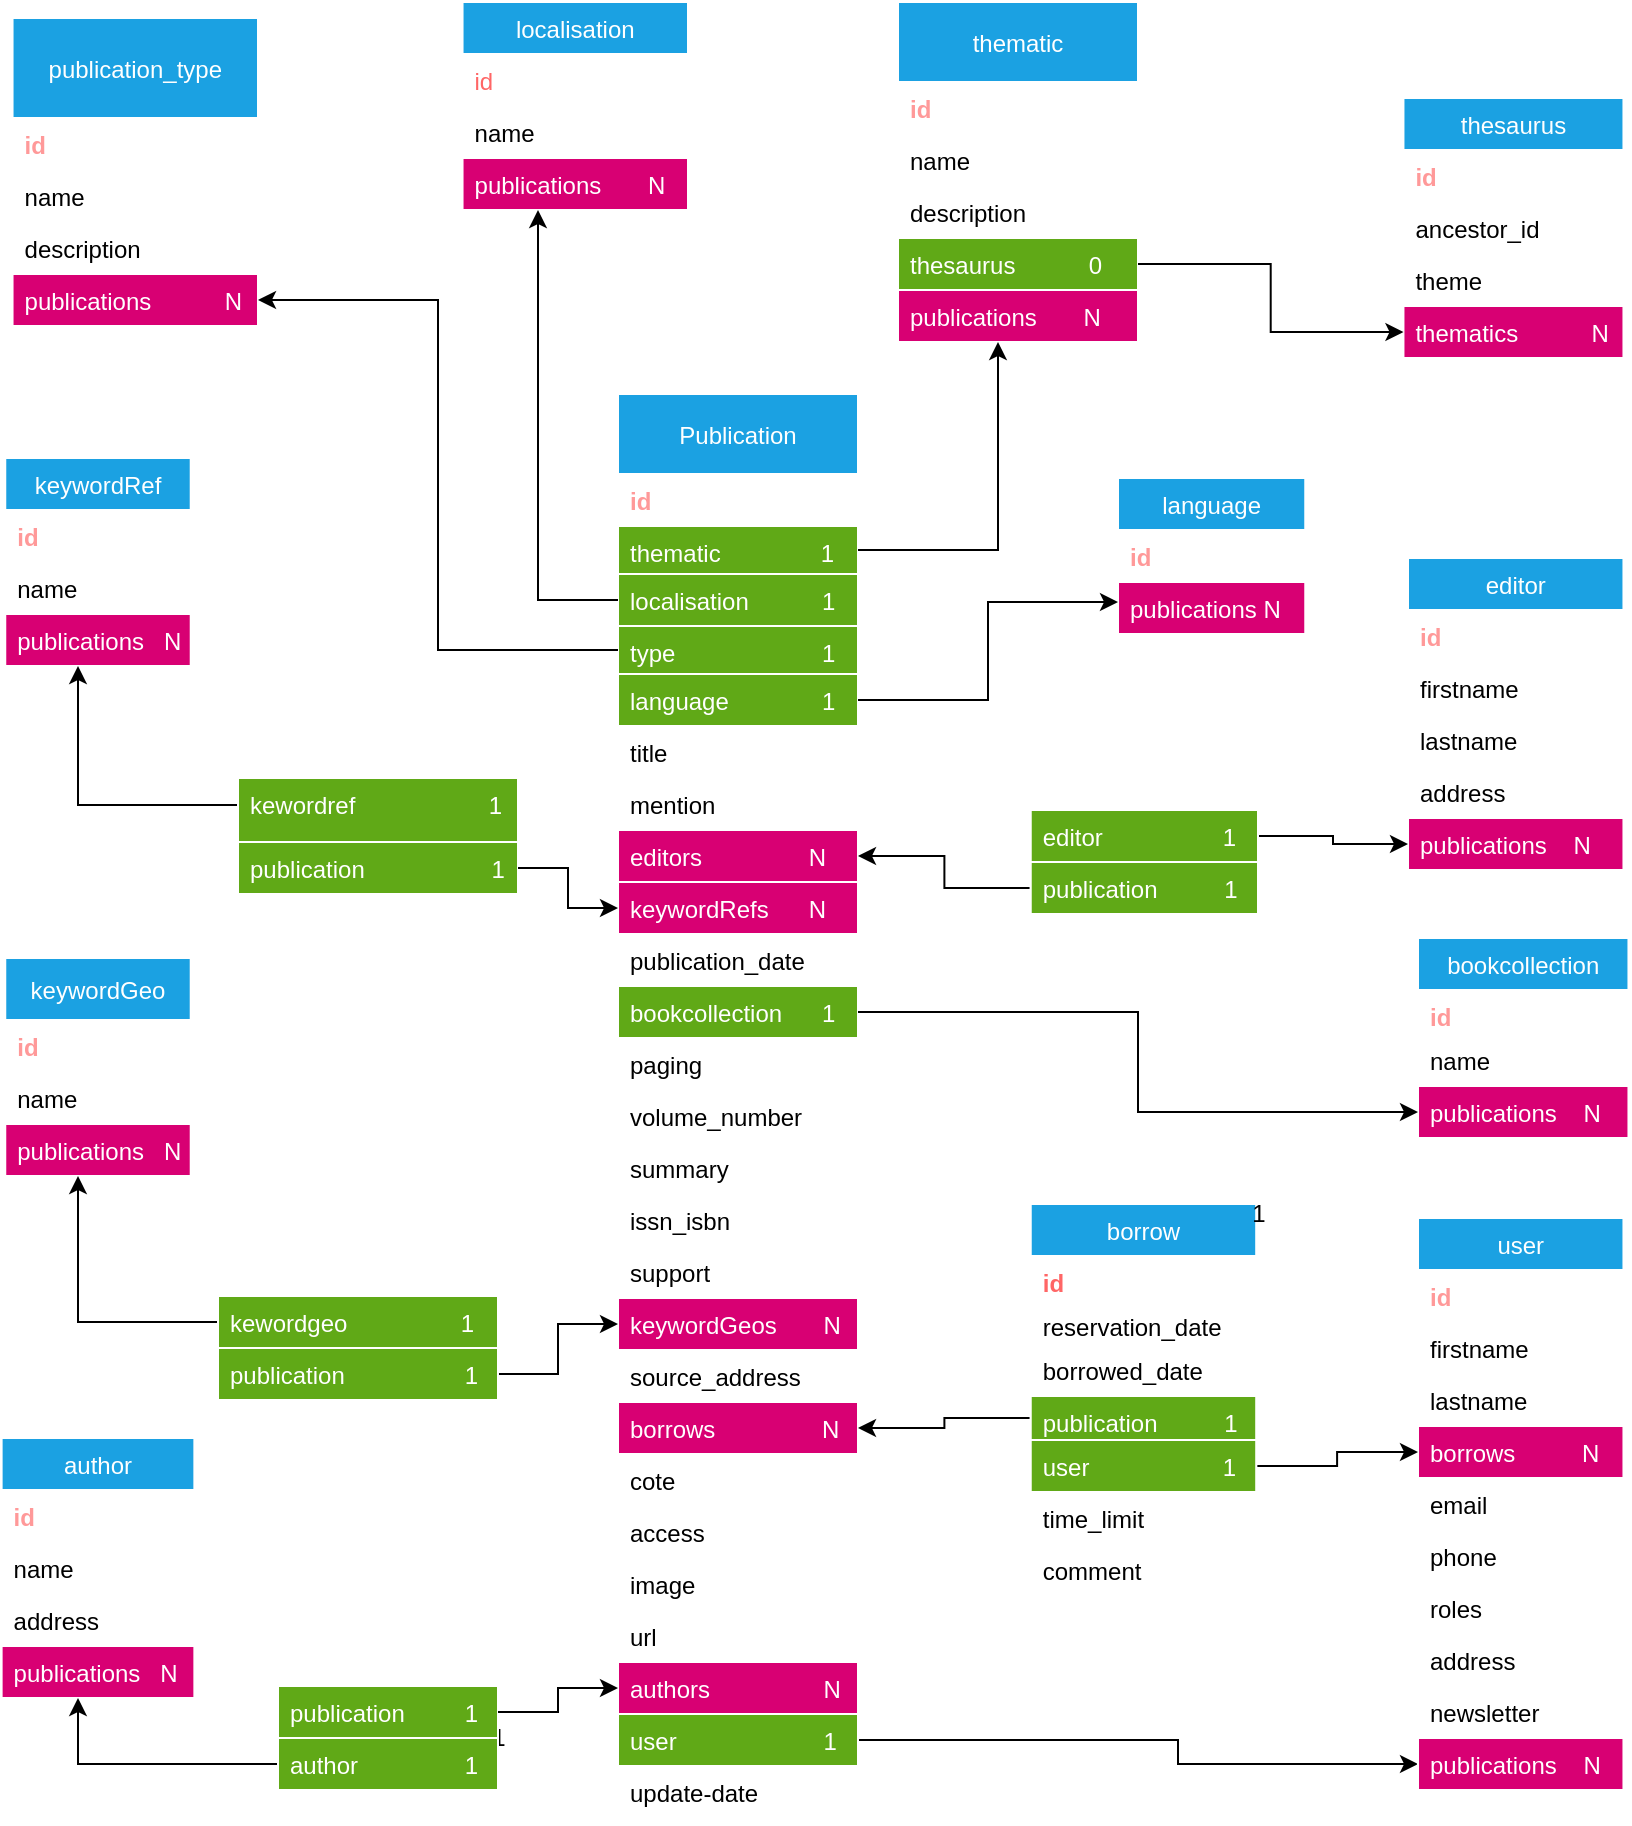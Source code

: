 <mxfile>
    <diagram id="iMxcmPr24rwtnFYZ4upU" name="Page-1">
        <mxGraphModel dx="1073" dy="1029" grid="1" gridSize="10" guides="1" tooltips="1" connect="1" arrows="1" fold="1" page="1" pageScale="1" pageWidth="827" pageHeight="1169" math="0" shadow="0">
            <root>
                <mxCell id="0"/>
                <mxCell id="1" parent="0"/>
                <mxCell id="239" style="edgeStyle=orthogonalEdgeStyle;rounded=0;orthogonalLoop=1;jettySize=auto;html=1;entryX=0;entryY=0.5;entryDx=0;entryDy=0;" parent="1" source="217" target="257" edge="1">
                    <mxGeometry relative="1" as="geometry">
                        <Array as="points">
                            <mxPoint x="590" y="921"/>
                            <mxPoint x="590" y="933"/>
                        </Array>
                    </mxGeometry>
                </mxCell>
                <mxCell id="2" value="Publication" style="swimlane;fontStyle=0;childLayout=stackLayout;horizontal=1;startSize=40;fillColor=#1ba1e2;horizontalStack=0;resizeParent=1;resizeParentMax=0;resizeLast=0;collapsible=1;marginBottom=0;fontColor=#ffffff;strokeColor=#FFFFFF;" parent="1" vertex="1">
                    <mxGeometry x="310" y="248" width="120" height="712" as="geometry"/>
                </mxCell>
                <mxCell id="3" value="id" style="text;strokeColor=none;fillColor=none;align=left;verticalAlign=top;spacingLeft=4;spacingRight=4;overflow=hidden;rotatable=0;points=[[0,0.5],[1,0.5]];portConstraint=eastwest;fontColor=#FF9999;fontStyle=1" parent="2" vertex="1">
                    <mxGeometry y="40" width="120" height="26" as="geometry"/>
                </mxCell>
                <mxCell id="5" value="thematic               1" style="text;fillColor=#60a917;align=left;verticalAlign=top;spacingLeft=4;spacingRight=4;overflow=hidden;rotatable=0;points=[[0,0.5],[1,0.5]];portConstraint=eastwest;fontColor=#ffffff;strokeColor=#FFFFFF;" parent="2" vertex="1">
                    <mxGeometry y="66" width="120" height="24" as="geometry"/>
                </mxCell>
                <mxCell id="19" value="localisation           1" style="text;fillColor=#60a917;align=left;verticalAlign=top;spacingLeft=4;spacingRight=4;overflow=hidden;rotatable=0;points=[[0,0.5],[1,0.5]];portConstraint=eastwest;fontColor=#ffffff;strokeColor=#FFFFFF;" parent="2" vertex="1">
                    <mxGeometry y="90" width="120" height="26" as="geometry"/>
                </mxCell>
                <mxCell id="4" value="type                      1" style="text;fillColor=#60a917;align=left;verticalAlign=top;spacingLeft=4;spacingRight=4;overflow=hidden;rotatable=0;points=[[0,0.5],[1,0.5]];portConstraint=eastwest;fontColor=#ffffff;strokeColor=#FFFFFF;" parent="2" vertex="1">
                    <mxGeometry y="116" width="120" height="24" as="geometry"/>
                </mxCell>
                <mxCell id="13" value="language              1" style="text;fillColor=#60a917;align=left;verticalAlign=top;spacingLeft=4;spacingRight=4;overflow=hidden;rotatable=0;points=[[0,0.5],[1,0.5]];portConstraint=eastwest;fontColor=#ffffff;strokeColor=#FFFFFF;" parent="2" vertex="1">
                    <mxGeometry y="140" width="120" height="26" as="geometry"/>
                </mxCell>
                <mxCell id="6" value="title" style="text;strokeColor=none;fillColor=none;align=left;verticalAlign=top;spacingLeft=4;spacingRight=4;overflow=hidden;rotatable=0;points=[[0,0.5],[1,0.5]];portConstraint=eastwest;" parent="2" vertex="1">
                    <mxGeometry y="166" width="120" height="26" as="geometry"/>
                </mxCell>
                <mxCell id="8" value="mention" style="text;strokeColor=none;fillColor=none;align=left;verticalAlign=top;spacingLeft=4;spacingRight=4;overflow=hidden;rotatable=0;points=[[0,0.5],[1,0.5]];portConstraint=eastwest;" parent="2" vertex="1">
                    <mxGeometry y="192" width="120" height="26" as="geometry"/>
                </mxCell>
                <mxCell id="242" value="editors                N" style="text;fillColor=#d80073;align=left;verticalAlign=top;spacingLeft=4;spacingRight=4;overflow=hidden;rotatable=0;points=[[0,0.5],[1,0.5]];portConstraint=eastwest;fontColor=#ffffff;strokeColor=#FFFFFF;" vertex="1" parent="2">
                    <mxGeometry y="218" width="120" height="26" as="geometry"/>
                </mxCell>
                <mxCell id="245" value="keywordRefs      N" style="text;fillColor=#d80073;align=left;verticalAlign=top;spacingLeft=4;spacingRight=4;overflow=hidden;rotatable=0;points=[[0,0.5],[1,0.5]];portConstraint=eastwest;fontColor=#ffffff;strokeColor=#FFFFFF;" vertex="1" parent="2">
                    <mxGeometry y="244" width="120" height="26" as="geometry"/>
                </mxCell>
                <mxCell id="9" value="publication_date" style="text;strokeColor=none;fillColor=none;align=left;verticalAlign=top;spacingLeft=4;spacingRight=4;overflow=hidden;rotatable=0;points=[[0,0.5],[1,0.5]];portConstraint=eastwest;" parent="2" vertex="1">
                    <mxGeometry y="270" width="120" height="26" as="geometry"/>
                </mxCell>
                <mxCell id="163" value="bookcollection      1" style="text;fillColor=#60a917;align=left;verticalAlign=top;spacingLeft=4;spacingRight=4;overflow=hidden;rotatable=0;points=[[0,0.5],[1,0.5]];portConstraint=eastwest;fontColor=#ffffff;strokeColor=#FFFFFF;" parent="2" vertex="1">
                    <mxGeometry y="296" width="120" height="26" as="geometry"/>
                </mxCell>
                <mxCell id="10" value="paging" style="text;strokeColor=none;fillColor=none;align=left;verticalAlign=top;spacingLeft=4;spacingRight=4;overflow=hidden;rotatable=0;points=[[0,0.5],[1,0.5]];portConstraint=eastwest;" parent="2" vertex="1">
                    <mxGeometry y="322" width="120" height="26" as="geometry"/>
                </mxCell>
                <mxCell id="11" value="volume_number" style="text;strokeColor=none;fillColor=none;align=left;verticalAlign=top;spacingLeft=4;spacingRight=4;overflow=hidden;rotatable=0;points=[[0,0.5],[1,0.5]];portConstraint=eastwest;" parent="2" vertex="1">
                    <mxGeometry y="348" width="120" height="26" as="geometry"/>
                </mxCell>
                <mxCell id="14" value="summary" style="text;strokeColor=none;fillColor=none;align=left;verticalAlign=top;spacingLeft=4;spacingRight=4;overflow=hidden;rotatable=0;points=[[0,0.5],[1,0.5]];portConstraint=eastwest;" parent="2" vertex="1">
                    <mxGeometry y="374" width="120" height="26" as="geometry"/>
                </mxCell>
                <mxCell id="15" value="issn_isbn" style="text;strokeColor=none;fillColor=none;align=left;verticalAlign=top;spacingLeft=4;spacingRight=4;overflow=hidden;rotatable=0;points=[[0,0.5],[1,0.5]];portConstraint=eastwest;" parent="2" vertex="1">
                    <mxGeometry y="400" width="120" height="26" as="geometry"/>
                </mxCell>
                <mxCell id="16" value="support" style="text;strokeColor=none;fillColor=none;align=left;verticalAlign=top;spacingLeft=4;spacingRight=4;overflow=hidden;rotatable=0;points=[[0,0.5],[1,0.5]];portConstraint=eastwest;" parent="2" vertex="1">
                    <mxGeometry y="426" width="120" height="26" as="geometry"/>
                </mxCell>
                <mxCell id="238" value="keywordGeos       N" style="text;fillColor=#d80073;align=left;verticalAlign=top;spacingLeft=4;spacingRight=4;overflow=hidden;rotatable=0;points=[[0,0.5],[1,0.5]];portConstraint=eastwest;fontColor=#ffffff;strokeColor=#FFFFFF;" parent="2" vertex="1">
                    <mxGeometry y="452" width="120" height="26" as="geometry"/>
                </mxCell>
                <mxCell id="17" value="source_address" style="text;strokeColor=none;fillColor=none;align=left;verticalAlign=top;spacingLeft=4;spacingRight=4;overflow=hidden;rotatable=0;points=[[0,0.5],[1,0.5]];portConstraint=eastwest;" parent="2" vertex="1">
                    <mxGeometry y="478" width="120" height="26" as="geometry"/>
                </mxCell>
                <mxCell id="244" value="borrows                N" style="text;fillColor=#d80073;align=left;verticalAlign=top;spacingLeft=4;spacingRight=4;overflow=hidden;rotatable=0;points=[[0,0.5],[1,0.5]];portConstraint=eastwest;fontColor=#ffffff;strokeColor=#FFFFFF;" vertex="1" parent="2">
                    <mxGeometry y="504" width="120" height="26" as="geometry"/>
                </mxCell>
                <mxCell id="20" value="cote" style="text;strokeColor=none;fillColor=none;align=left;verticalAlign=top;spacingLeft=4;spacingRight=4;overflow=hidden;rotatable=0;points=[[0,0.5],[1,0.5]];portConstraint=eastwest;" parent="2" vertex="1">
                    <mxGeometry y="530" width="120" height="26" as="geometry"/>
                </mxCell>
                <mxCell id="22" value="access" style="text;strokeColor=none;fillColor=none;align=left;verticalAlign=top;spacingLeft=4;spacingRight=4;overflow=hidden;rotatable=0;points=[[0,0.5],[1,0.5]];portConstraint=eastwest;" parent="2" vertex="1">
                    <mxGeometry y="556" width="120" height="26" as="geometry"/>
                </mxCell>
                <mxCell id="237" value="image" style="text;strokeColor=none;fillColor=none;align=left;verticalAlign=top;spacingLeft=4;spacingRight=4;overflow=hidden;rotatable=0;points=[[0,0.5],[1,0.5]];portConstraint=eastwest;" parent="2" vertex="1">
                    <mxGeometry y="582" width="120" height="26" as="geometry"/>
                </mxCell>
                <mxCell id="18" value="url" style="text;strokeColor=none;fillColor=none;align=left;verticalAlign=top;spacingLeft=4;spacingRight=4;overflow=hidden;rotatable=0;points=[[0,0.5],[1,0.5]];portConstraint=eastwest;" parent="2" vertex="1">
                    <mxGeometry y="608" width="120" height="26" as="geometry"/>
                </mxCell>
                <mxCell id="243" value="authors                 N" style="text;fillColor=#d80073;align=left;verticalAlign=top;spacingLeft=4;spacingRight=4;overflow=hidden;rotatable=0;points=[[0,0.5],[1,0.5]];portConstraint=eastwest;fontColor=#ffffff;strokeColor=#FFFFFF;" vertex="1" parent="2">
                    <mxGeometry y="634" width="120" height="26" as="geometry"/>
                </mxCell>
                <mxCell id="217" value="user                      1" style="text;fillColor=#60a917;align=left;verticalAlign=top;spacingLeft=4;spacingRight=4;overflow=hidden;rotatable=0;points=[[0,0.5],[1,0.5]];portConstraint=eastwest;fontColor=#ffffff;strokeColor=#FFFFFF;" parent="2" vertex="1">
                    <mxGeometry y="660" width="120" height="26" as="geometry"/>
                </mxCell>
                <mxCell id="241" value="update-date" style="text;strokeColor=none;fillColor=none;align=left;verticalAlign=top;spacingLeft=4;spacingRight=4;overflow=hidden;rotatable=0;points=[[0,0.5],[1,0.5]];portConstraint=eastwest;" vertex="1" parent="2">
                    <mxGeometry y="686" width="120" height="26" as="geometry"/>
                </mxCell>
                <mxCell id="23" value="publication_type" style="swimlane;fontStyle=0;childLayout=stackLayout;horizontal=1;startSize=50;fillColor=#1ba1e2;horizontalStack=0;resizeParent=1;resizeParentMax=0;resizeLast=0;collapsible=1;marginBottom=0;fontColor=#ffffff;strokeColor=#FFFFFF;" parent="1" vertex="1">
                    <mxGeometry x="7.27" y="60" width="122.73" height="154" as="geometry"/>
                </mxCell>
                <mxCell id="24" value="id" style="text;strokeColor=none;fillColor=none;align=left;verticalAlign=top;spacingLeft=4;spacingRight=4;overflow=hidden;rotatable=0;points=[[0,0.5],[1,0.5]];portConstraint=eastwest;fontColor=#FF9999;fontStyle=1" parent="23" vertex="1">
                    <mxGeometry y="50" width="122.73" height="26" as="geometry"/>
                </mxCell>
                <mxCell id="25" value="name" style="text;strokeColor=none;fillColor=none;align=left;verticalAlign=top;spacingLeft=4;spacingRight=4;overflow=hidden;rotatable=0;points=[[0,0.5],[1,0.5]];portConstraint=eastwest;" parent="23" vertex="1">
                    <mxGeometry y="76" width="122.73" height="26" as="geometry"/>
                </mxCell>
                <mxCell id="26" value="description" style="text;strokeColor=none;fillColor=none;align=left;verticalAlign=top;spacingLeft=4;spacingRight=4;overflow=hidden;rotatable=0;points=[[0,0.5],[1,0.5]];portConstraint=eastwest;" parent="23" vertex="1">
                    <mxGeometry y="102" width="122.73" height="26" as="geometry"/>
                </mxCell>
                <mxCell id="250" value="publications           N" style="text;fillColor=#d80073;align=left;verticalAlign=top;spacingLeft=4;spacingRight=4;overflow=hidden;rotatable=0;points=[[0,0.5],[1,0.5]];portConstraint=eastwest;fontColor=#ffffff;strokeColor=#FFFFFF;" vertex="1" parent="23">
                    <mxGeometry y="128" width="122.73" height="26" as="geometry"/>
                </mxCell>
                <mxCell id="27" value="thematic" style="swimlane;fontStyle=0;childLayout=stackLayout;horizontal=1;startSize=40;fillColor=#1ba1e2;horizontalStack=0;resizeParent=1;resizeParentMax=0;resizeLast=0;collapsible=1;marginBottom=0;fontColor=#ffffff;strokeColor=#FFFFFF;" parent="1" vertex="1">
                    <mxGeometry x="450" y="52" width="120" height="170" as="geometry"/>
                </mxCell>
                <mxCell id="28" value="id" style="text;strokeColor=none;fillColor=none;align=left;verticalAlign=top;spacingLeft=4;spacingRight=4;overflow=hidden;rotatable=0;points=[[0,0.5],[1,0.5]];portConstraint=eastwest;fontColor=#FF9999;fontStyle=1" parent="27" vertex="1">
                    <mxGeometry y="40" width="120" height="26" as="geometry"/>
                </mxCell>
                <mxCell id="29" value="name" style="text;strokeColor=none;fillColor=none;align=left;verticalAlign=top;spacingLeft=4;spacingRight=4;overflow=hidden;rotatable=0;points=[[0,0.5],[1,0.5]];portConstraint=eastwest;" parent="27" vertex="1">
                    <mxGeometry y="66" width="120" height="26" as="geometry"/>
                </mxCell>
                <mxCell id="30" value="description" style="text;strokeColor=none;fillColor=none;align=left;verticalAlign=top;spacingLeft=4;spacingRight=4;overflow=hidden;rotatable=0;points=[[0,0.5],[1,0.5]];portConstraint=eastwest;" parent="27" vertex="1">
                    <mxGeometry y="92" width="120" height="26" as="geometry"/>
                </mxCell>
                <mxCell id="31" value="thesaurus           0" style="text;fillColor=#60a917;align=left;verticalAlign=top;spacingLeft=4;spacingRight=4;overflow=hidden;rotatable=0;points=[[0,0.5],[1,0.5]];portConstraint=eastwest;fontColor=#ffffff;strokeColor=#FFFFFF;" parent="27" vertex="1">
                    <mxGeometry y="118" width="120" height="26" as="geometry"/>
                </mxCell>
                <mxCell id="254" value="publications       N" style="text;fillColor=#d80073;align=left;verticalAlign=top;spacingLeft=4;spacingRight=4;overflow=hidden;rotatable=0;points=[[0,0.5],[1,0.5]];portConstraint=eastwest;fontColor=#ffffff;strokeColor=#FFFFFF;" vertex="1" parent="27">
                    <mxGeometry y="144" width="120" height="26" as="geometry"/>
                </mxCell>
                <mxCell id="32" value="author" style="swimlane;fontStyle=0;childLayout=stackLayout;horizontal=1;startSize=26;fillColor=#1ba1e2;horizontalStack=0;resizeParent=1;resizeParentMax=0;resizeLast=0;collapsible=1;marginBottom=0;fontColor=#ffffff;strokeColor=#FFFFFF;" parent="1" vertex="1">
                    <mxGeometry x="1.81" y="770" width="96.37" height="130" as="geometry"/>
                </mxCell>
                <mxCell id="33" value="id" style="text;strokeColor=none;fillColor=none;align=left;verticalAlign=top;spacingLeft=4;spacingRight=4;overflow=hidden;rotatable=0;points=[[0,0.5],[1,0.5]];portConstraint=eastwest;fontColor=#FF9999;fontStyle=1" parent="32" vertex="1">
                    <mxGeometry y="26" width="96.37" height="26" as="geometry"/>
                </mxCell>
                <mxCell id="34" value="name" style="text;strokeColor=none;fillColor=none;align=left;verticalAlign=top;spacingLeft=4;spacingRight=4;overflow=hidden;rotatable=0;points=[[0,0.5],[1,0.5]];portConstraint=eastwest;" parent="32" vertex="1">
                    <mxGeometry y="52" width="96.37" height="26" as="geometry"/>
                </mxCell>
                <mxCell id="35" value="address" style="text;strokeColor=none;fillColor=none;align=left;verticalAlign=top;spacingLeft=4;spacingRight=4;overflow=hidden;rotatable=0;points=[[0,0.5],[1,0.5]];portConstraint=eastwest;" parent="32" vertex="1">
                    <mxGeometry y="78" width="96.37" height="26" as="geometry"/>
                </mxCell>
                <mxCell id="249" value="publications   N" style="text;fillColor=#d80073;align=left;verticalAlign=top;spacingLeft=4;spacingRight=4;overflow=hidden;rotatable=0;points=[[0,0.5],[1,0.5]];portConstraint=eastwest;fontColor=#ffffff;strokeColor=#FFFFFF;" vertex="1" parent="32">
                    <mxGeometry y="104" width="96.37" height="26" as="geometry"/>
                </mxCell>
                <mxCell id="36" value="editor" style="swimlane;fontStyle=0;childLayout=stackLayout;horizontal=1;startSize=26;fillColor=#1ba1e2;horizontalStack=0;resizeParent=1;resizeParentMax=0;resizeLast=0;collapsible=1;marginBottom=0;fontColor=#ffffff;strokeColor=#FFFFFF;" parent="1" vertex="1">
                    <mxGeometry x="705" y="330" width="107.73" height="156" as="geometry"/>
                </mxCell>
                <mxCell id="38" value="id" style="text;strokeColor=none;fillColor=none;align=left;verticalAlign=top;spacingLeft=4;spacingRight=4;overflow=hidden;rotatable=0;points=[[0,0.5],[1,0.5]];portConstraint=eastwest;fontColor=#FF9999;fontStyle=1" parent="36" vertex="1">
                    <mxGeometry y="26" width="107.73" height="26" as="geometry"/>
                </mxCell>
                <mxCell id="39" value="firstname" style="text;strokeColor=none;fillColor=none;align=left;verticalAlign=top;spacingLeft=4;spacingRight=4;overflow=hidden;rotatable=0;points=[[0,0.5],[1,0.5]];portConstraint=eastwest;" parent="36" vertex="1">
                    <mxGeometry y="52" width="107.73" height="26" as="geometry"/>
                </mxCell>
                <mxCell id="40" value="lastname" style="text;strokeColor=none;fillColor=none;align=left;verticalAlign=top;spacingLeft=4;spacingRight=4;overflow=hidden;rotatable=0;points=[[0,0.5],[1,0.5]];portConstraint=eastwest;" parent="36" vertex="1">
                    <mxGeometry y="78" width="107.73" height="26" as="geometry"/>
                </mxCell>
                <mxCell id="37" value="address" style="text;strokeColor=none;fillColor=none;align=left;verticalAlign=top;spacingLeft=4;spacingRight=4;overflow=hidden;rotatable=0;points=[[0,0.5],[1,0.5]];portConstraint=eastwest;" parent="36" vertex="1">
                    <mxGeometry y="104" width="107.73" height="26" as="geometry"/>
                </mxCell>
                <mxCell id="261" value="publications    N         N" style="text;fillColor=#d80073;align=left;verticalAlign=top;spacingLeft=4;spacingRight=4;overflow=hidden;rotatable=0;points=[[0,0.5],[1,0.5]];portConstraint=eastwest;fontColor=#ffffff;strokeColor=#FFFFFF;" vertex="1" parent="36">
                    <mxGeometry y="130" width="107.73" height="26" as="geometry"/>
                </mxCell>
                <mxCell id="41" value="thesaurus" style="swimlane;fontStyle=0;childLayout=stackLayout;horizontal=1;startSize=26;fillColor=#1ba1e2;horizontalStack=0;resizeParent=1;resizeParentMax=0;resizeLast=0;collapsible=1;marginBottom=0;fontColor=#ffffff;strokeColor=#FFFFFF;" parent="1" vertex="1">
                    <mxGeometry x="702.73" y="100" width="110" height="130" as="geometry"/>
                </mxCell>
                <mxCell id="42" value="id" style="text;strokeColor=none;fillColor=none;align=left;verticalAlign=top;spacingLeft=4;spacingRight=4;overflow=hidden;rotatable=0;points=[[0,0.5],[1,0.5]];portConstraint=eastwest;fontColor=#FF9999;fontStyle=1" parent="41" vertex="1">
                    <mxGeometry y="26" width="110" height="26" as="geometry"/>
                </mxCell>
                <mxCell id="215" value="ancestor_id" style="text;strokeColor=none;fillColor=none;align=left;verticalAlign=top;spacingLeft=4;spacingRight=4;overflow=hidden;rotatable=0;points=[[0,0.5],[1,0.5]];portConstraint=eastwest;" parent="41" vertex="1">
                    <mxGeometry y="52" width="110" height="26" as="geometry"/>
                </mxCell>
                <mxCell id="44" value="theme" style="text;strokeColor=none;fillColor=none;align=left;verticalAlign=top;spacingLeft=4;spacingRight=4;overflow=hidden;rotatable=0;points=[[0,0.5],[1,0.5]];portConstraint=eastwest;" parent="41" vertex="1">
                    <mxGeometry y="78" width="110" height="26" as="geometry"/>
                </mxCell>
                <mxCell id="255" value="thematics           N" style="text;fillColor=#d80073;align=left;verticalAlign=top;spacingLeft=4;spacingRight=4;overflow=hidden;rotatable=0;points=[[0,0.5],[1,0.5]];portConstraint=eastwest;fontColor=#ffffff;strokeColor=#FFFFFF;" vertex="1" parent="41">
                    <mxGeometry y="104" width="110" height="26" as="geometry"/>
                </mxCell>
                <mxCell id="45" value="user" style="swimlane;fontStyle=0;childLayout=stackLayout;horizontal=1;startSize=26;fillColor=#1ba1e2;horizontalStack=0;resizeParent=1;resizeParentMax=0;resizeLast=0;collapsible=1;marginBottom=0;fontColor=#ffffff;strokeColor=#FFFFFF;" parent="1" vertex="1">
                    <mxGeometry x="710" y="660" width="102.73" height="286" as="geometry"/>
                </mxCell>
                <mxCell id="46" value="id" style="text;strokeColor=none;fillColor=none;align=left;verticalAlign=top;spacingLeft=4;spacingRight=4;overflow=hidden;rotatable=0;points=[[0,0.5],[1,0.5]];portConstraint=eastwest;fontColor=#FF9999;fontStyle=1" parent="45" vertex="1">
                    <mxGeometry y="26" width="102.73" height="26" as="geometry"/>
                </mxCell>
                <mxCell id="47" value="firstname" style="text;strokeColor=none;fillColor=none;align=left;verticalAlign=top;spacingLeft=4;spacingRight=4;overflow=hidden;rotatable=0;points=[[0,0.5],[1,0.5]];portConstraint=eastwest;" parent="45" vertex="1">
                    <mxGeometry y="52" width="102.73" height="26" as="geometry"/>
                </mxCell>
                <mxCell id="48" value="lastname" style="text;strokeColor=none;fillColor=none;align=left;verticalAlign=top;spacingLeft=4;spacingRight=4;overflow=hidden;rotatable=0;points=[[0,0.5],[1,0.5]];portConstraint=eastwest;" parent="45" vertex="1">
                    <mxGeometry y="78" width="102.73" height="26" as="geometry"/>
                </mxCell>
                <mxCell id="256" value="borrows          N" style="text;fillColor=#d80073;align=left;verticalAlign=top;spacingLeft=4;spacingRight=4;overflow=hidden;rotatable=0;points=[[0,0.5],[1,0.5]];portConstraint=eastwest;fontColor=#ffffff;strokeColor=#FFFFFF;" vertex="1" parent="45">
                    <mxGeometry y="104" width="102.73" height="26" as="geometry"/>
                </mxCell>
                <mxCell id="49" value="email" style="text;strokeColor=none;fillColor=none;align=left;verticalAlign=top;spacingLeft=4;spacingRight=4;overflow=hidden;rotatable=0;points=[[0,0.5],[1,0.5]];portConstraint=eastwest;" parent="45" vertex="1">
                    <mxGeometry y="130" width="102.73" height="26" as="geometry"/>
                </mxCell>
                <mxCell id="50" value="phone" style="text;strokeColor=none;fillColor=none;align=left;verticalAlign=top;spacingLeft=4;spacingRight=4;overflow=hidden;rotatable=0;points=[[0,0.5],[1,0.5]];portConstraint=eastwest;" parent="45" vertex="1">
                    <mxGeometry y="156" width="102.73" height="26" as="geometry"/>
                </mxCell>
                <mxCell id="258" value="roles" style="text;strokeColor=none;fillColor=none;align=left;verticalAlign=top;spacingLeft=4;spacingRight=4;overflow=hidden;rotatable=0;points=[[0,0.5],[1,0.5]];portConstraint=eastwest;" vertex="1" parent="45">
                    <mxGeometry y="182" width="102.73" height="26" as="geometry"/>
                </mxCell>
                <mxCell id="51" value="address" style="text;strokeColor=none;fillColor=none;align=left;verticalAlign=top;spacingLeft=4;spacingRight=4;overflow=hidden;rotatable=0;points=[[0,0.5],[1,0.5]];portConstraint=eastwest;" parent="45" vertex="1">
                    <mxGeometry y="208" width="102.73" height="26" as="geometry"/>
                </mxCell>
                <mxCell id="53" value="newsletter" style="text;strokeColor=none;fillColor=none;align=left;verticalAlign=top;spacingLeft=4;spacingRight=4;overflow=hidden;rotatable=0;points=[[0,0.5],[1,0.5]];portConstraint=eastwest;" parent="45" vertex="1">
                    <mxGeometry y="234" width="102.73" height="26" as="geometry"/>
                </mxCell>
                <mxCell id="257" value="publications    N         N" style="text;fillColor=#d80073;align=left;verticalAlign=top;spacingLeft=4;spacingRight=4;overflow=hidden;rotatable=0;points=[[0,0.5],[1,0.5]];portConstraint=eastwest;fontColor=#ffffff;strokeColor=#FFFFFF;" vertex="1" parent="45">
                    <mxGeometry y="260" width="102.73" height="26" as="geometry"/>
                </mxCell>
                <mxCell id="55" value="keywordRef" style="swimlane;fontStyle=0;childLayout=stackLayout;horizontal=1;startSize=26;fillColor=#1ba1e2;horizontalStack=0;resizeParent=1;resizeParentMax=0;resizeLast=0;collapsible=1;marginBottom=0;fontColor=#ffffff;strokeColor=#FFFFFF;" parent="1" vertex="1">
                    <mxGeometry x="3.63" y="280" width="92.73" height="104" as="geometry"/>
                </mxCell>
                <mxCell id="220" value="id" style="text;strokeColor=none;fillColor=none;align=left;verticalAlign=top;spacingLeft=4;spacingRight=4;overflow=hidden;rotatable=0;points=[[0,0.5],[1,0.5]];portConstraint=eastwest;fontColor=#FF9999;fontStyle=1" parent="55" vertex="1">
                    <mxGeometry y="26" width="92.73" height="26" as="geometry"/>
                </mxCell>
                <mxCell id="57" value="name" style="text;strokeColor=none;fillColor=none;align=left;verticalAlign=top;spacingLeft=4;spacingRight=4;overflow=hidden;rotatable=0;points=[[0,0.5],[1,0.5]];portConstraint=eastwest;" parent="55" vertex="1">
                    <mxGeometry y="52" width="92.73" height="26" as="geometry"/>
                </mxCell>
                <mxCell id="248" value="publications   N" style="text;fillColor=#d80073;align=left;verticalAlign=top;spacingLeft=4;spacingRight=4;overflow=hidden;rotatable=0;points=[[0,0.5],[1,0.5]];portConstraint=eastwest;fontColor=#ffffff;strokeColor=#FFFFFF;" vertex="1" parent="55">
                    <mxGeometry y="78" width="92.73" height="26" as="geometry"/>
                </mxCell>
                <mxCell id="61" value="localisation" style="swimlane;fontStyle=0;childLayout=stackLayout;horizontal=1;startSize=26;fillColor=#1ba1e2;horizontalStack=0;resizeParent=1;resizeParentMax=0;resizeLast=0;collapsible=1;marginBottom=0;fontColor=#ffffff;strokeColor=#FFFFFF;" parent="1" vertex="1">
                    <mxGeometry x="232.27" y="52" width="112.73" height="104" as="geometry"/>
                </mxCell>
                <mxCell id="62" value="id" style="text;strokeColor=none;fillColor=none;align=left;verticalAlign=top;spacingLeft=4;spacingRight=4;overflow=hidden;rotatable=0;points=[[0,0.5],[1,0.5]];portConstraint=eastwest;fontColor=#FF6666;" parent="61" vertex="1">
                    <mxGeometry y="26" width="112.73" height="26" as="geometry"/>
                </mxCell>
                <mxCell id="63" value="name" style="text;strokeColor=none;fillColor=none;align=left;verticalAlign=top;spacingLeft=4;spacingRight=4;overflow=hidden;rotatable=0;points=[[0,0.5],[1,0.5]];portConstraint=eastwest;" parent="61" vertex="1">
                    <mxGeometry y="52" width="112.73" height="26" as="geometry"/>
                </mxCell>
                <mxCell id="252" value="publications       N" style="text;fillColor=#d80073;align=left;verticalAlign=top;spacingLeft=4;spacingRight=4;overflow=hidden;rotatable=0;points=[[0,0.5],[1,0.5]];portConstraint=eastwest;fontColor=#ffffff;strokeColor=#FFFFFF;" vertex="1" parent="61">
                    <mxGeometry y="78" width="112.73" height="26" as="geometry"/>
                </mxCell>
                <mxCell id="64" value="bookcollection" style="swimlane;fontStyle=0;childLayout=stackLayout;horizontal=1;startSize=26;fillColor=#1ba1e2;horizontalStack=0;resizeParent=1;resizeParentMax=0;resizeLast=0;collapsible=1;marginBottom=0;fontColor=#ffffff;strokeColor=#FFFFFF;" parent="1" vertex="1">
                    <mxGeometry x="710" y="520" width="105.23" height="100" as="geometry"/>
                </mxCell>
                <mxCell id="65" value="id" style="text;strokeColor=none;fillColor=none;align=left;verticalAlign=top;spacingLeft=4;spacingRight=4;overflow=hidden;rotatable=0;points=[[0,0.5],[1,0.5]];portConstraint=eastwest;fontColor=#FF9999;fontStyle=1" parent="64" vertex="1">
                    <mxGeometry y="26" width="105.23" height="22" as="geometry"/>
                </mxCell>
                <mxCell id="66" value="name" style="text;strokeColor=none;fillColor=none;align=left;verticalAlign=top;spacingLeft=4;spacingRight=4;overflow=hidden;rotatable=0;points=[[0,0.5],[1,0.5]];portConstraint=eastwest;" parent="64" vertex="1">
                    <mxGeometry y="48" width="105.23" height="26" as="geometry"/>
                </mxCell>
                <mxCell id="259" value="publications    N         N" style="text;fillColor=#d80073;align=left;verticalAlign=top;spacingLeft=4;spacingRight=4;overflow=hidden;rotatable=0;points=[[0,0.5],[1,0.5]];portConstraint=eastwest;fontColor=#ffffff;strokeColor=#FFFFFF;" vertex="1" parent="64">
                    <mxGeometry y="74" width="105.23" height="26" as="geometry"/>
                </mxCell>
                <mxCell id="67" value="keywordGeo" style="swimlane;fontStyle=0;childLayout=stackLayout;horizontal=1;startSize=31;fillColor=#1ba1e2;horizontalStack=0;resizeParent=1;resizeParentMax=0;resizeLast=0;collapsible=1;marginBottom=0;fontColor=#ffffff;strokeColor=#FFFFFF;" parent="1" vertex="1">
                    <mxGeometry x="3.63" y="530" width="92.73" height="109" as="geometry"/>
                </mxCell>
                <mxCell id="68" value="id" style="text;strokeColor=none;fillColor=none;align=left;verticalAlign=top;spacingLeft=4;spacingRight=4;overflow=hidden;rotatable=0;points=[[0,0.5],[1,0.5]];portConstraint=eastwest;fontColor=#FF9999;fontStyle=1" parent="67" vertex="1">
                    <mxGeometry y="31" width="92.73" height="26" as="geometry"/>
                </mxCell>
                <mxCell id="246" value="name" style="text;strokeColor=none;fillColor=none;align=left;verticalAlign=top;spacingLeft=4;spacingRight=4;overflow=hidden;rotatable=0;points=[[0,0.5],[1,0.5]];portConstraint=eastwest;" vertex="1" parent="67">
                    <mxGeometry y="57" width="92.73" height="26" as="geometry"/>
                </mxCell>
                <mxCell id="194" value="publications   N" style="text;fillColor=#d80073;align=left;verticalAlign=top;spacingLeft=4;spacingRight=4;overflow=hidden;rotatable=0;points=[[0,0.5],[1,0.5]];portConstraint=eastwest;fontColor=#ffffff;strokeColor=#FFFFFF;" parent="67" vertex="1">
                    <mxGeometry y="83" width="92.73" height="26" as="geometry"/>
                </mxCell>
                <mxCell id="74" style="edgeStyle=orthogonalEdgeStyle;rounded=0;orthogonalLoop=1;jettySize=auto;html=1;exitX=1;exitY=0.5;exitDx=0;exitDy=0;entryX=0;entryY=0.5;entryDx=0;entryDy=0;" parent="1" source="168" target="256" edge="1">
                    <mxGeometry relative="1" as="geometry">
                        <mxPoint x="597.27" y="545.25" as="sourcePoint"/>
                    </mxGeometry>
                </mxCell>
                <mxCell id="75" style="edgeStyle=orthogonalEdgeStyle;rounded=0;orthogonalLoop=1;jettySize=auto;html=1;exitX=0;exitY=0.5;exitDx=0;exitDy=0;" parent="1" source="167" target="244" edge="1">
                    <mxGeometry relative="1" as="geometry">
                        <mxPoint x="507" y="550" as="targetPoint"/>
                        <mxPoint x="520.0" y="545.25" as="sourcePoint"/>
                    </mxGeometry>
                </mxCell>
                <mxCell id="80" style="edgeStyle=orthogonalEdgeStyle;rounded=0;orthogonalLoop=1;jettySize=auto;html=1;" parent="1" source="31" edge="1" target="255">
                    <mxGeometry relative="1" as="geometry">
                        <mxPoint x="663.87" y="90" as="sourcePoint"/>
                        <mxPoint x="702.73" y="165" as="targetPoint"/>
                    </mxGeometry>
                </mxCell>
                <mxCell id="85" style="edgeStyle=orthogonalEdgeStyle;rounded=0;orthogonalLoop=1;jettySize=auto;html=1;entryX=1;entryY=0.5;entryDx=0;entryDy=0;exitX=0;exitY=0.5;exitDx=0;exitDy=0;" parent="1" source="159" target="242" edge="1">
                    <mxGeometry relative="1" as="geometry">
                        <mxPoint x="510" y="380" as="sourcePoint"/>
                    </mxGeometry>
                </mxCell>
                <mxCell id="86" style="edgeStyle=orthogonalEdgeStyle;rounded=0;orthogonalLoop=1;jettySize=auto;html=1;entryX=0;entryY=0.5;entryDx=0;entryDy=0;exitX=1;exitY=0.5;exitDx=0;exitDy=0;" parent="1" source="158" target="261" edge="1">
                    <mxGeometry relative="1" as="geometry">
                        <mxPoint x="580" y="380" as="sourcePoint"/>
                    </mxGeometry>
                </mxCell>
                <mxCell id="91" style="edgeStyle=orthogonalEdgeStyle;rounded=0;orthogonalLoop=1;jettySize=auto;html=1;" parent="1" source="19" target="252" edge="1">
                    <mxGeometry relative="1" as="geometry">
                        <mxPoint x="355" y="172" as="sourcePoint"/>
                        <mxPoint x="320" y="127" as="targetPoint"/>
                        <Array as="points">
                            <mxPoint x="270" y="351"/>
                        </Array>
                    </mxGeometry>
                </mxCell>
                <mxCell id="95" style="edgeStyle=orthogonalEdgeStyle;rounded=0;orthogonalLoop=1;jettySize=auto;html=1;" parent="1" source="5" target="254" edge="1">
                    <mxGeometry relative="1" as="geometry">
                        <mxPoint x="562.27" y="220" as="sourcePoint"/>
                        <mxPoint x="510" y="210" as="targetPoint"/>
                        <Array as="points">
                            <mxPoint x="500" y="326"/>
                        </Array>
                    </mxGeometry>
                </mxCell>
                <mxCell id="155" value="1" style="text;html=1;align=center;verticalAlign=middle;resizable=0;points=[];autosize=1;" parent="1" vertex="1">
                    <mxGeometry x="240" y="910" width="20" height="20" as="geometry"/>
                </mxCell>
                <mxCell id="157" value="publication_editor" style="swimlane;fontStyle=0;childLayout=stackLayout;horizontal=1;startSize=26;horizontalStack=0;resizeParent=1;resizeParentMax=0;resizeLast=0;collapsible=1;marginBottom=0;fontColor=#ffffff;strokeColor=#FFFFFF;fillColor=none;" parent="1" vertex="1">
                    <mxGeometry x="516.37" y="430" width="113.63" height="78" as="geometry"/>
                </mxCell>
                <mxCell id="158" value="editor                  1" style="text;fillColor=#60a917;align=left;verticalAlign=top;spacingLeft=4;spacingRight=4;overflow=hidden;rotatable=0;points=[[0,0.5],[1,0.5]];portConstraint=eastwest;fontColor=#ffffff;strokeColor=#FFFFFF;" parent="157" vertex="1">
                    <mxGeometry y="26" width="113.63" height="26" as="geometry"/>
                </mxCell>
                <mxCell id="159" value="publication          1" style="text;fillColor=#60a917;align=left;verticalAlign=top;spacingLeft=4;spacingRight=4;overflow=hidden;rotatable=0;points=[[0,0.5],[1,0.5]];portConstraint=eastwest;fontColor=#ffffff;strokeColor=#FFFFFF;" parent="157" vertex="1">
                    <mxGeometry y="52" width="113.63" height="26" as="geometry"/>
                </mxCell>
                <mxCell id="166" value="borrow" style="swimlane;fontStyle=0;childLayout=stackLayout;horizontal=1;startSize=26;fillColor=#1ba1e2;horizontalStack=0;resizeParent=1;resizeParentMax=0;resizeLast=0;collapsible=1;marginBottom=0;fontColor=#ffffff;strokeColor=#FFFFFF;" parent="1" vertex="1">
                    <mxGeometry x="516.37" y="653" width="112.73" height="196" as="geometry"/>
                </mxCell>
                <mxCell id="173" value="id" style="text;strokeColor=none;fillColor=none;align=left;verticalAlign=top;spacingLeft=4;spacingRight=4;overflow=hidden;rotatable=0;points=[[0,0.5],[1,0.5]];portConstraint=eastwest;fontColor=#FF6666;fontStyle=1" parent="166" vertex="1">
                    <mxGeometry y="26" width="112.73" height="22" as="geometry"/>
                </mxCell>
                <mxCell id="263" value="reservation_date" style="text;strokeColor=none;fillColor=none;align=left;verticalAlign=top;spacingLeft=4;spacingRight=4;overflow=hidden;rotatable=0;points=[[0,0.5],[1,0.5]];portConstraint=eastwest;" vertex="1" parent="166">
                    <mxGeometry y="48" width="112.73" height="22" as="geometry"/>
                </mxCell>
                <mxCell id="172" value="borrowed_date" style="text;strokeColor=none;fillColor=none;align=left;verticalAlign=top;spacingLeft=4;spacingRight=4;overflow=hidden;rotatable=0;points=[[0,0.5],[1,0.5]];portConstraint=eastwest;" parent="166" vertex="1">
                    <mxGeometry y="70" width="112.73" height="26" as="geometry"/>
                </mxCell>
                <mxCell id="167" value="publication          1" style="text;fillColor=#60a917;align=left;verticalAlign=top;spacingLeft=4;spacingRight=4;overflow=hidden;rotatable=0;points=[[0,0.5],[1,0.5]];portConstraint=eastwest;fontColor=#ffffff;strokeColor=#FFFFFF;" parent="166" vertex="1">
                    <mxGeometry y="96" width="112.73" height="22" as="geometry"/>
                </mxCell>
                <mxCell id="168" value="user                    1" style="text;fillColor=#60a917;align=left;verticalAlign=top;spacingLeft=4;spacingRight=4;overflow=hidden;rotatable=0;points=[[0,0.5],[1,0.5]];portConstraint=eastwest;fontColor=#ffffff;strokeColor=#FFFFFF;" parent="166" vertex="1">
                    <mxGeometry y="118" width="112.73" height="26" as="geometry"/>
                </mxCell>
                <mxCell id="179" value="time_limit" style="text;strokeColor=none;fillColor=none;align=left;verticalAlign=top;spacingLeft=4;spacingRight=4;overflow=hidden;rotatable=0;points=[[0,0.5],[1,0.5]];portConstraint=eastwest;" parent="166" vertex="1">
                    <mxGeometry y="144" width="112.73" height="26" as="geometry"/>
                </mxCell>
                <mxCell id="174" value="comment" style="text;strokeColor=none;fillColor=none;align=left;verticalAlign=top;spacingLeft=4;spacingRight=4;overflow=hidden;rotatable=0;points=[[0,0.5],[1,0.5]];portConstraint=eastwest;" parent="166" vertex="1">
                    <mxGeometry y="170" width="112.73" height="26" as="geometry"/>
                </mxCell>
                <mxCell id="176" value="1" style="text;html=1;align=center;verticalAlign=middle;resizable=0;points=[];autosize=1;" parent="1" vertex="1">
                    <mxGeometry x="620" y="648" width="20" height="20" as="geometry"/>
                </mxCell>
                <mxCell id="180" value="language" style="swimlane;fontStyle=0;childLayout=stackLayout;horizontal=1;startSize=26;fillColor=#1ba1e2;horizontalStack=0;resizeParent=1;resizeParentMax=0;resizeLast=0;collapsible=1;marginBottom=0;fontColor=#ffffff;strokeColor=#FFFFFF;" parent="1" vertex="1">
                    <mxGeometry x="560" y="290" width="93.63" height="104" as="geometry"/>
                </mxCell>
                <mxCell id="181" value="id" style="text;strokeColor=none;fillColor=none;align=left;verticalAlign=top;spacingLeft=4;spacingRight=4;overflow=hidden;rotatable=0;points=[[0,0.5],[1,0.5]];portConstraint=eastwest;fontColor=#FF9999;fontStyle=1" parent="180" vertex="1">
                    <mxGeometry y="26" width="93.63" height="26" as="geometry"/>
                </mxCell>
                <mxCell id="253" value="publications N" style="text;fillColor=#d80073;align=left;verticalAlign=top;spacingLeft=4;spacingRight=4;overflow=hidden;rotatable=0;points=[[0,0.5],[1,0.5]];portConstraint=eastwest;fontColor=#ffffff;strokeColor=#FFFFFF;" vertex="1" parent="180">
                    <mxGeometry y="52" width="93.63" height="26" as="geometry"/>
                </mxCell>
                <mxCell id="182" value="name" style="text;strokeColor=none;fillColor=none;align=left;verticalAlign=top;spacingLeft=4;spacingRight=4;overflow=hidden;rotatable=0;points=[[0,0.5],[1,0.5]];portConstraint=eastwest;fontColor=#FFFFFF;" parent="180" vertex="1">
                    <mxGeometry y="78" width="93.63" height="26" as="geometry"/>
                </mxCell>
                <mxCell id="183" style="edgeStyle=orthogonalEdgeStyle;rounded=0;orthogonalLoop=1;jettySize=auto;html=1;entryX=0;entryY=0.385;entryDx=0;entryDy=0;fontColor=#FF9999;entryPerimeter=0;" parent="1" source="13" target="253" edge="1">
                    <mxGeometry relative="1" as="geometry"/>
                </mxCell>
                <mxCell id="209" style="edgeStyle=orthogonalEdgeStyle;rounded=0;orthogonalLoop=1;jettySize=auto;html=1;fontColor=#FFFF33;exitX=0;exitY=0.5;exitDx=0;exitDy=0;" parent="1" source="206" target="249" edge="1">
                    <mxGeometry relative="1" as="geometry">
                        <Array as="points">
                            <mxPoint x="40" y="933"/>
                        </Array>
                    </mxGeometry>
                </mxCell>
                <mxCell id="205" value="publication_author" style="swimlane;fontStyle=0;childLayout=stackLayout;horizontal=1;startSize=26;horizontalStack=0;resizeParent=1;resizeParentMax=0;resizeLast=0;collapsible=1;marginBottom=0;fontColor=#ffffff;strokeColor=#FFFFFF;fillColor=none;" parent="1" vertex="1">
                    <mxGeometry x="140" y="868" width="110" height="78" as="geometry"/>
                </mxCell>
                <mxCell id="207" value="publication         1" style="text;fillColor=#60a917;align=left;verticalAlign=top;spacingLeft=4;spacingRight=4;overflow=hidden;rotatable=0;points=[[0,0.5],[1,0.5]];portConstraint=eastwest;fontColor=#ffffff;fontStyle=0;strokeColor=#FFFFFF;" parent="205" vertex="1">
                    <mxGeometry y="26" width="110" height="26" as="geometry"/>
                </mxCell>
                <mxCell id="206" value="author                1" style="text;fillColor=#60a917;align=left;verticalAlign=top;spacingLeft=4;spacingRight=4;overflow=hidden;rotatable=0;points=[[0,0.5],[1,0.5]];portConstraint=eastwest;fontStyle=0;fontColor=#ffffff;strokeColor=#FFFFFF;" parent="205" vertex="1">
                    <mxGeometry y="52" width="110" height="26" as="geometry"/>
                </mxCell>
                <mxCell id="212" style="edgeStyle=orthogonalEdgeStyle;rounded=0;orthogonalLoop=1;jettySize=auto;html=1;entryX=0;entryY=0.5;entryDx=0;entryDy=0;fontColor=#FFFF33;" parent="1" source="207" target="243" edge="1">
                    <mxGeometry relative="1" as="geometry">
                        <mxPoint x="260" y="737" as="sourcePoint"/>
                        <mxPoint x="289.6" y="613.74" as="targetPoint"/>
                    </mxGeometry>
                </mxCell>
                <mxCell id="226" style="edgeStyle=orthogonalEdgeStyle;rounded=0;orthogonalLoop=1;jettySize=auto;html=1;entryX=0;entryY=0.5;entryDx=0;entryDy=0;" parent="1" source="224" target="238" edge="1">
                    <mxGeometry relative="1" as="geometry"/>
                </mxCell>
                <mxCell id="247" style="edgeStyle=orthogonalEdgeStyle;rounded=0;orthogonalLoop=1;jettySize=auto;html=1;fontColor=#FFFFFF;exitX=0;exitY=0.5;exitDx=0;exitDy=0;" edge="1" parent="1" source="225" target="194">
                    <mxGeometry relative="1" as="geometry">
                        <Array as="points">
                            <mxPoint x="40" y="712"/>
                        </Array>
                    </mxGeometry>
                </mxCell>
                <mxCell id="221" value="keywordgeo_publication" style="swimlane;fontStyle=0;childLayout=stackLayout;horizontal=1;startSize=31;horizontalStack=0;resizeParent=1;resizeParentMax=0;resizeLast=0;collapsible=1;marginBottom=0;fontColor=#ffffff;strokeColor=#FFFFFF;fillColor=none;" parent="1" vertex="1">
                    <mxGeometry x="110" y="668" width="140" height="83" as="geometry"/>
                </mxCell>
                <mxCell id="225" value="kewordgeo                 1" style="text;fillColor=#60a917;align=left;verticalAlign=top;spacingLeft=4;spacingRight=4;overflow=hidden;rotatable=0;points=[[0,0.5],[1,0.5]];portConstraint=eastwest;fontColor=#ffffff;fontStyle=0;strokeColor=#FFFFFF;" parent="221" vertex="1">
                    <mxGeometry y="31" width="140" height="26" as="geometry"/>
                </mxCell>
                <mxCell id="224" value="publication                  1" style="text;fillColor=#60a917;align=left;verticalAlign=top;spacingLeft=4;spacingRight=4;overflow=hidden;rotatable=0;points=[[0,0.5],[1,0.5]];portConstraint=eastwest;fontColor=#ffffff;fontStyle=0;strokeColor=#FFFFFF;" parent="221" vertex="1">
                    <mxGeometry y="57" width="140" height="26" as="geometry"/>
                </mxCell>
                <mxCell id="233" style="edgeStyle=orthogonalEdgeStyle;rounded=0;orthogonalLoop=1;jettySize=auto;html=1;exitX=0;exitY=0.5;exitDx=0;exitDy=0;" parent="1" source="229" edge="1" target="248">
                    <mxGeometry relative="1" as="geometry">
                        <mxPoint x="30" y="320" as="targetPoint"/>
                        <Array as="points">
                            <mxPoint x="40" y="453"/>
                        </Array>
                    </mxGeometry>
                </mxCell>
                <mxCell id="229" value="keywordref_publication" style="swimlane;fontStyle=0;childLayout=stackLayout;horizontal=1;startSize=31;horizontalStack=0;resizeParent=1;resizeParentMax=0;resizeLast=0;collapsible=1;marginBottom=0;fontColor=#ffffff;strokeColor=#FFFFFF;fillColor=none;" parent="1" vertex="1">
                    <mxGeometry x="120" y="409" width="140" height="89" as="geometry"/>
                </mxCell>
                <mxCell id="230" value="kewordref                    1" style="text;fillColor=#60a917;align=left;verticalAlign=top;spacingLeft=4;spacingRight=4;overflow=hidden;rotatable=0;points=[[0,0.5],[1,0.5]];portConstraint=eastwest;fontColor=#ffffff;fontStyle=0;strokeColor=#FFFFFF;" parent="229" vertex="1">
                    <mxGeometry y="31" width="140" height="32" as="geometry"/>
                </mxCell>
                <mxCell id="231" value="publication                   1" style="text;fillColor=#60a917;align=left;verticalAlign=top;spacingLeft=4;spacingRight=4;overflow=hidden;rotatable=0;points=[[0,0.5],[1,0.5]];portConstraint=eastwest;fontColor=#ffffff;fontStyle=0;strokeColor=#FFFFFF;" parent="229" vertex="1">
                    <mxGeometry y="63" width="140" height="26" as="geometry"/>
                </mxCell>
                <mxCell id="235" style="edgeStyle=orthogonalEdgeStyle;rounded=0;orthogonalLoop=1;jettySize=auto;html=1;entryX=0;entryY=0.5;entryDx=0;entryDy=0;" parent="1" source="231" target="245" edge="1">
                    <mxGeometry relative="1" as="geometry"/>
                </mxCell>
                <mxCell id="251" style="edgeStyle=orthogonalEdgeStyle;rounded=0;orthogonalLoop=1;jettySize=auto;html=1;fontColor=#FFFFFF;exitX=0;exitY=0.5;exitDx=0;exitDy=0;" edge="1" parent="1" source="4" target="250">
                    <mxGeometry relative="1" as="geometry">
                        <mxPoint x="270" y="352" as="targetPoint"/>
                    </mxGeometry>
                </mxCell>
                <mxCell id="260" style="edgeStyle=orthogonalEdgeStyle;rounded=0;orthogonalLoop=1;jettySize=auto;html=1;fontColor=#FFFFFF;" edge="1" parent="1" source="163" target="259">
                    <mxGeometry relative="1" as="geometry"/>
                </mxCell>
            </root>
        </mxGraphModel>
    </diagram>
</mxfile>